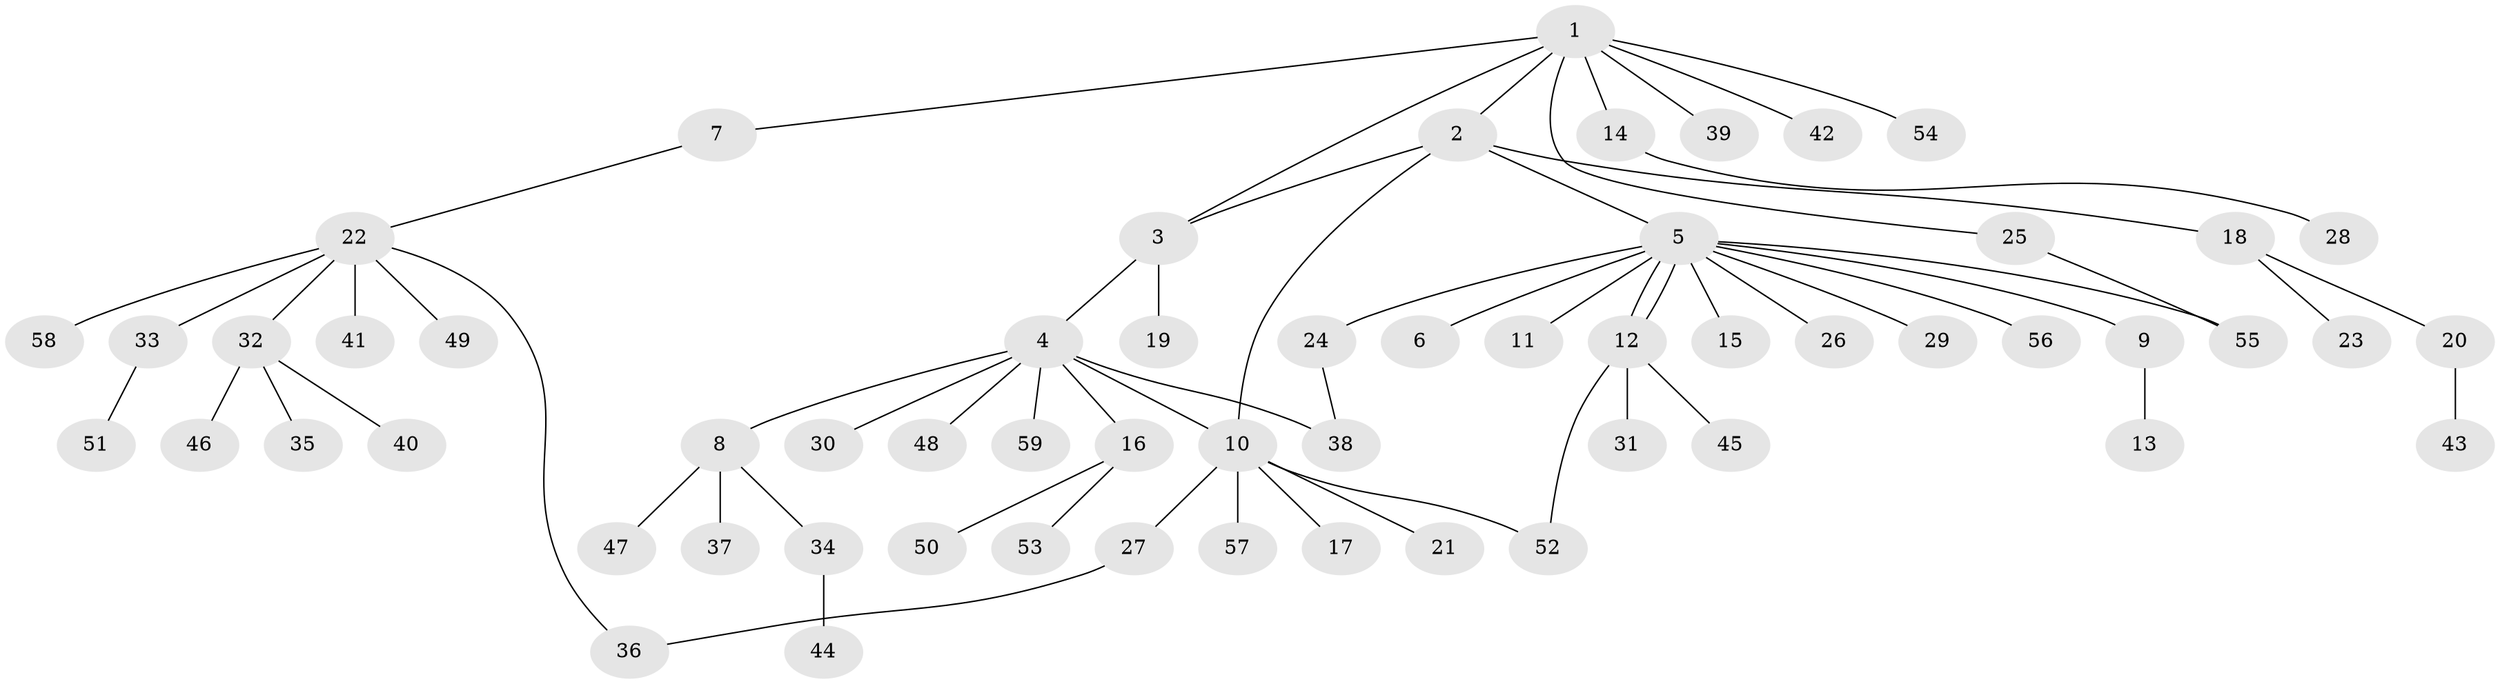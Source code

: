 // Generated by graph-tools (version 1.1) at 2025/49/03/09/25 03:49:57]
// undirected, 59 vertices, 65 edges
graph export_dot {
graph [start="1"]
  node [color=gray90,style=filled];
  1;
  2;
  3;
  4;
  5;
  6;
  7;
  8;
  9;
  10;
  11;
  12;
  13;
  14;
  15;
  16;
  17;
  18;
  19;
  20;
  21;
  22;
  23;
  24;
  25;
  26;
  27;
  28;
  29;
  30;
  31;
  32;
  33;
  34;
  35;
  36;
  37;
  38;
  39;
  40;
  41;
  42;
  43;
  44;
  45;
  46;
  47;
  48;
  49;
  50;
  51;
  52;
  53;
  54;
  55;
  56;
  57;
  58;
  59;
  1 -- 2;
  1 -- 3;
  1 -- 7;
  1 -- 14;
  1 -- 25;
  1 -- 39;
  1 -- 42;
  1 -- 54;
  2 -- 3;
  2 -- 5;
  2 -- 10;
  2 -- 18;
  3 -- 4;
  3 -- 19;
  4 -- 8;
  4 -- 10;
  4 -- 16;
  4 -- 30;
  4 -- 38;
  4 -- 48;
  4 -- 59;
  5 -- 6;
  5 -- 9;
  5 -- 11;
  5 -- 12;
  5 -- 12;
  5 -- 15;
  5 -- 24;
  5 -- 26;
  5 -- 29;
  5 -- 55;
  5 -- 56;
  7 -- 22;
  8 -- 34;
  8 -- 37;
  8 -- 47;
  9 -- 13;
  10 -- 17;
  10 -- 21;
  10 -- 27;
  10 -- 52;
  10 -- 57;
  12 -- 31;
  12 -- 45;
  12 -- 52;
  14 -- 28;
  16 -- 50;
  16 -- 53;
  18 -- 20;
  18 -- 23;
  20 -- 43;
  22 -- 32;
  22 -- 33;
  22 -- 36;
  22 -- 41;
  22 -- 49;
  22 -- 58;
  24 -- 38;
  25 -- 55;
  27 -- 36;
  32 -- 35;
  32 -- 40;
  32 -- 46;
  33 -- 51;
  34 -- 44;
}

